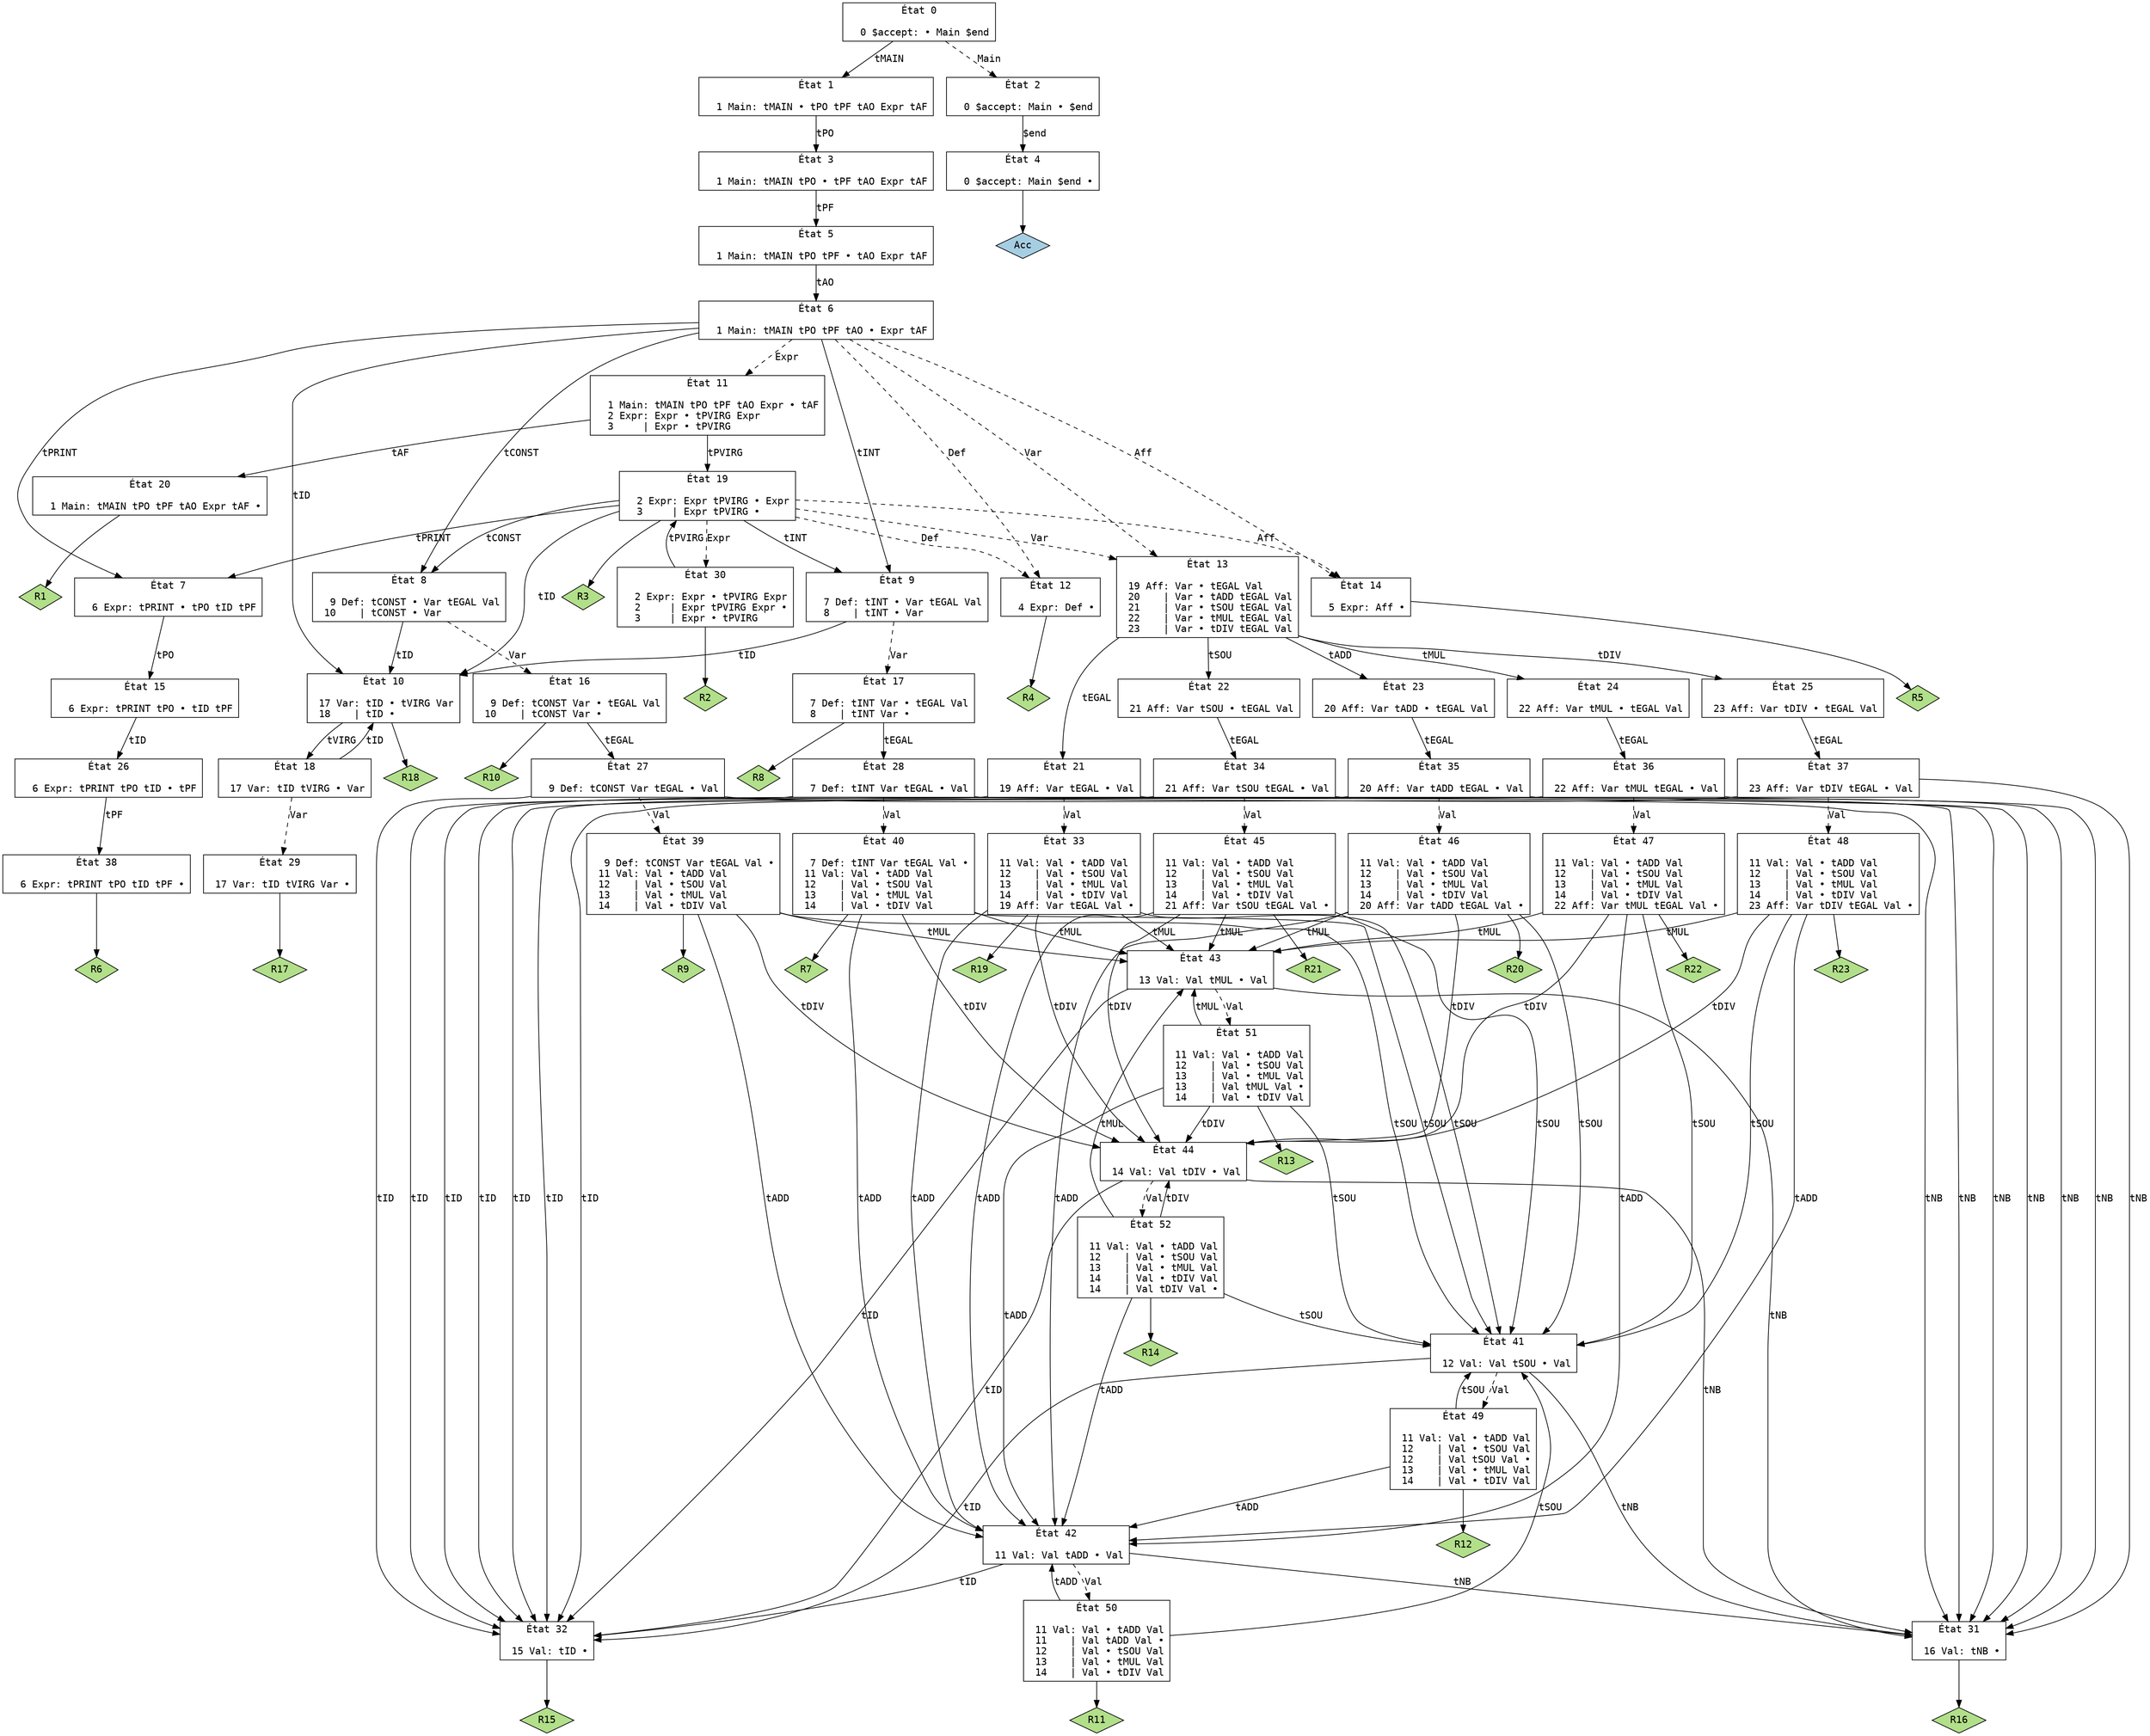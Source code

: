 // Produit par GNU Bison 3.8.2.
// Rapporter les bugs à <bug-bison@gnu.org>.
// Page d'accueil: <https://www.gnu.org/software/bison/>.

digraph "syntax.y"
{
  node [fontname = courier, shape = box, colorscheme = paired6]
  edge [fontname = courier]

  0 [label="État 0\n\l  0 $accept: • Main $end\l"]
  0 -> 1 [style=solid label="tMAIN"]
  0 -> 2 [style=dashed label="Main"]
  1 [label="État 1\n\l  1 Main: tMAIN • tPO tPF tAO Expr tAF\l"]
  1 -> 3 [style=solid label="tPO"]
  2 [label="État 2\n\l  0 $accept: Main • $end\l"]
  2 -> 4 [style=solid label="$end"]
  3 [label="État 3\n\l  1 Main: tMAIN tPO • tPF tAO Expr tAF\l"]
  3 -> 5 [style=solid label="tPF"]
  4 [label="État 4\n\l  0 $accept: Main $end •\l"]
  4 -> "4R0" [style=solid]
 "4R0" [label="Acc", fillcolor=1, shape=diamond, style=filled]
  5 [label="État 5\n\l  1 Main: tMAIN tPO tPF • tAO Expr tAF\l"]
  5 -> 6 [style=solid label="tAO"]
  6 [label="État 6\n\l  1 Main: tMAIN tPO tPF tAO • Expr tAF\l"]
  6 -> 7 [style=solid label="tPRINT"]
  6 -> 8 [style=solid label="tCONST"]
  6 -> 9 [style=solid label="tINT"]
  6 -> 10 [style=solid label="tID"]
  6 -> 11 [style=dashed label="Expr"]
  6 -> 12 [style=dashed label="Def"]
  6 -> 13 [style=dashed label="Var"]
  6 -> 14 [style=dashed label="Aff"]
  7 [label="État 7\n\l  6 Expr: tPRINT • tPO tID tPF\l"]
  7 -> 15 [style=solid label="tPO"]
  8 [label="État 8\n\l  9 Def: tCONST • Var tEGAL Val\l 10    | tCONST • Var\l"]
  8 -> 10 [style=solid label="tID"]
  8 -> 16 [style=dashed label="Var"]
  9 [label="État 9\n\l  7 Def: tINT • Var tEGAL Val\l  8    | tINT • Var\l"]
  9 -> 10 [style=solid label="tID"]
  9 -> 17 [style=dashed label="Var"]
  10 [label="État 10\n\l 17 Var: tID • tVIRG Var\l 18    | tID •\l"]
  10 -> 18 [style=solid label="tVIRG"]
  10 -> "10R18" [style=solid]
 "10R18" [label="R18", fillcolor=3, shape=diamond, style=filled]
  11 [label="État 11\n\l  1 Main: tMAIN tPO tPF tAO Expr • tAF\l  2 Expr: Expr • tPVIRG Expr\l  3     | Expr • tPVIRG\l"]
  11 -> 19 [style=solid label="tPVIRG"]
  11 -> 20 [style=solid label="tAF"]
  12 [label="État 12\n\l  4 Expr: Def •\l"]
  12 -> "12R4" [style=solid]
 "12R4" [label="R4", fillcolor=3, shape=diamond, style=filled]
  13 [label="État 13\n\l 19 Aff: Var • tEGAL Val\l 20    | Var • tADD tEGAL Val\l 21    | Var • tSOU tEGAL Val\l 22    | Var • tMUL tEGAL Val\l 23    | Var • tDIV tEGAL Val\l"]
  13 -> 21 [style=solid label="tEGAL"]
  13 -> 22 [style=solid label="tSOU"]
  13 -> 23 [style=solid label="tADD"]
  13 -> 24 [style=solid label="tMUL"]
  13 -> 25 [style=solid label="tDIV"]
  14 [label="État 14\n\l  5 Expr: Aff •\l"]
  14 -> "14R5" [style=solid]
 "14R5" [label="R5", fillcolor=3, shape=diamond, style=filled]
  15 [label="État 15\n\l  6 Expr: tPRINT tPO • tID tPF\l"]
  15 -> 26 [style=solid label="tID"]
  16 [label="État 16\n\l  9 Def: tCONST Var • tEGAL Val\l 10    | tCONST Var •\l"]
  16 -> 27 [style=solid label="tEGAL"]
  16 -> "16R10" [style=solid]
 "16R10" [label="R10", fillcolor=3, shape=diamond, style=filled]
  17 [label="État 17\n\l  7 Def: tINT Var • tEGAL Val\l  8    | tINT Var •\l"]
  17 -> 28 [style=solid label="tEGAL"]
  17 -> "17R8" [style=solid]
 "17R8" [label="R8", fillcolor=3, shape=diamond, style=filled]
  18 [label="État 18\n\l 17 Var: tID tVIRG • Var\l"]
  18 -> 10 [style=solid label="tID"]
  18 -> 29 [style=dashed label="Var"]
  19 [label="État 19\n\l  2 Expr: Expr tPVIRG • Expr\l  3     | Expr tPVIRG •\l"]
  19 -> 7 [style=solid label="tPRINT"]
  19 -> 8 [style=solid label="tCONST"]
  19 -> 9 [style=solid label="tINT"]
  19 -> 10 [style=solid label="tID"]
  19 -> 30 [style=dashed label="Expr"]
  19 -> 12 [style=dashed label="Def"]
  19 -> 13 [style=dashed label="Var"]
  19 -> 14 [style=dashed label="Aff"]
  19 -> "19R3" [style=solid]
 "19R3" [label="R3", fillcolor=3, shape=diamond, style=filled]
  20 [label="État 20\n\l  1 Main: tMAIN tPO tPF tAO Expr tAF •\l"]
  20 -> "20R1" [style=solid]
 "20R1" [label="R1", fillcolor=3, shape=diamond, style=filled]
  21 [label="État 21\n\l 19 Aff: Var tEGAL • Val\l"]
  21 -> 31 [style=solid label="tNB"]
  21 -> 32 [style=solid label="tID"]
  21 -> 33 [style=dashed label="Val"]
  22 [label="État 22\n\l 21 Aff: Var tSOU • tEGAL Val\l"]
  22 -> 34 [style=solid label="tEGAL"]
  23 [label="État 23\n\l 20 Aff: Var tADD • tEGAL Val\l"]
  23 -> 35 [style=solid label="tEGAL"]
  24 [label="État 24\n\l 22 Aff: Var tMUL • tEGAL Val\l"]
  24 -> 36 [style=solid label="tEGAL"]
  25 [label="État 25\n\l 23 Aff: Var tDIV • tEGAL Val\l"]
  25 -> 37 [style=solid label="tEGAL"]
  26 [label="État 26\n\l  6 Expr: tPRINT tPO tID • tPF\l"]
  26 -> 38 [style=solid label="tPF"]
  27 [label="État 27\n\l  9 Def: tCONST Var tEGAL • Val\l"]
  27 -> 31 [style=solid label="tNB"]
  27 -> 32 [style=solid label="tID"]
  27 -> 39 [style=dashed label="Val"]
  28 [label="État 28\n\l  7 Def: tINT Var tEGAL • Val\l"]
  28 -> 31 [style=solid label="tNB"]
  28 -> 32 [style=solid label="tID"]
  28 -> 40 [style=dashed label="Val"]
  29 [label="État 29\n\l 17 Var: tID tVIRG Var •\l"]
  29 -> "29R17" [style=solid]
 "29R17" [label="R17", fillcolor=3, shape=diamond, style=filled]
  30 [label="État 30\n\l  2 Expr: Expr • tPVIRG Expr\l  2     | Expr tPVIRG Expr •\l  3     | Expr • tPVIRG\l"]
  30 -> 19 [style=solid label="tPVIRG"]
  30 -> "30R2" [style=solid]
 "30R2" [label="R2", fillcolor=3, shape=diamond, style=filled]
  31 [label="État 31\n\l 16 Val: tNB •\l"]
  31 -> "31R16" [style=solid]
 "31R16" [label="R16", fillcolor=3, shape=diamond, style=filled]
  32 [label="État 32\n\l 15 Val: tID •\l"]
  32 -> "32R15" [style=solid]
 "32R15" [label="R15", fillcolor=3, shape=diamond, style=filled]
  33 [label="État 33\n\l 11 Val: Val • tADD Val\l 12    | Val • tSOU Val\l 13    | Val • tMUL Val\l 14    | Val • tDIV Val\l 19 Aff: Var tEGAL Val •\l"]
  33 -> 41 [style=solid label="tSOU"]
  33 -> 42 [style=solid label="tADD"]
  33 -> 43 [style=solid label="tMUL"]
  33 -> 44 [style=solid label="tDIV"]
  33 -> "33R19" [style=solid]
 "33R19" [label="R19", fillcolor=3, shape=diamond, style=filled]
  34 [label="État 34\n\l 21 Aff: Var tSOU tEGAL • Val\l"]
  34 -> 31 [style=solid label="tNB"]
  34 -> 32 [style=solid label="tID"]
  34 -> 45 [style=dashed label="Val"]
  35 [label="État 35\n\l 20 Aff: Var tADD tEGAL • Val\l"]
  35 -> 31 [style=solid label="tNB"]
  35 -> 32 [style=solid label="tID"]
  35 -> 46 [style=dashed label="Val"]
  36 [label="État 36\n\l 22 Aff: Var tMUL tEGAL • Val\l"]
  36 -> 31 [style=solid label="tNB"]
  36 -> 32 [style=solid label="tID"]
  36 -> 47 [style=dashed label="Val"]
  37 [label="État 37\n\l 23 Aff: Var tDIV tEGAL • Val\l"]
  37 -> 31 [style=solid label="tNB"]
  37 -> 32 [style=solid label="tID"]
  37 -> 48 [style=dashed label="Val"]
  38 [label="État 38\n\l  6 Expr: tPRINT tPO tID tPF •\l"]
  38 -> "38R6" [style=solid]
 "38R6" [label="R6", fillcolor=3, shape=diamond, style=filled]
  39 [label="État 39\n\l  9 Def: tCONST Var tEGAL Val •\l 11 Val: Val • tADD Val\l 12    | Val • tSOU Val\l 13    | Val • tMUL Val\l 14    | Val • tDIV Val\l"]
  39 -> 41 [style=solid label="tSOU"]
  39 -> 42 [style=solid label="tADD"]
  39 -> 43 [style=solid label="tMUL"]
  39 -> 44 [style=solid label="tDIV"]
  39 -> "39R9" [style=solid]
 "39R9" [label="R9", fillcolor=3, shape=diamond, style=filled]
  40 [label="État 40\n\l  7 Def: tINT Var tEGAL Val •\l 11 Val: Val • tADD Val\l 12    | Val • tSOU Val\l 13    | Val • tMUL Val\l 14    | Val • tDIV Val\l"]
  40 -> 41 [style=solid label="tSOU"]
  40 -> 42 [style=solid label="tADD"]
  40 -> 43 [style=solid label="tMUL"]
  40 -> 44 [style=solid label="tDIV"]
  40 -> "40R7" [style=solid]
 "40R7" [label="R7", fillcolor=3, shape=diamond, style=filled]
  41 [label="État 41\n\l 12 Val: Val tSOU • Val\l"]
  41 -> 31 [style=solid label="tNB"]
  41 -> 32 [style=solid label="tID"]
  41 -> 49 [style=dashed label="Val"]
  42 [label="État 42\n\l 11 Val: Val tADD • Val\l"]
  42 -> 31 [style=solid label="tNB"]
  42 -> 32 [style=solid label="tID"]
  42 -> 50 [style=dashed label="Val"]
  43 [label="État 43\n\l 13 Val: Val tMUL • Val\l"]
  43 -> 31 [style=solid label="tNB"]
  43 -> 32 [style=solid label="tID"]
  43 -> 51 [style=dashed label="Val"]
  44 [label="État 44\n\l 14 Val: Val tDIV • Val\l"]
  44 -> 31 [style=solid label="tNB"]
  44 -> 32 [style=solid label="tID"]
  44 -> 52 [style=dashed label="Val"]
  45 [label="État 45\n\l 11 Val: Val • tADD Val\l 12    | Val • tSOU Val\l 13    | Val • tMUL Val\l 14    | Val • tDIV Val\l 21 Aff: Var tSOU tEGAL Val •\l"]
  45 -> 41 [style=solid label="tSOU"]
  45 -> 42 [style=solid label="tADD"]
  45 -> 43 [style=solid label="tMUL"]
  45 -> 44 [style=solid label="tDIV"]
  45 -> "45R21" [style=solid]
 "45R21" [label="R21", fillcolor=3, shape=diamond, style=filled]
  46 [label="État 46\n\l 11 Val: Val • tADD Val\l 12    | Val • tSOU Val\l 13    | Val • tMUL Val\l 14    | Val • tDIV Val\l 20 Aff: Var tADD tEGAL Val •\l"]
  46 -> 41 [style=solid label="tSOU"]
  46 -> 42 [style=solid label="tADD"]
  46 -> 43 [style=solid label="tMUL"]
  46 -> 44 [style=solid label="tDIV"]
  46 -> "46R20" [style=solid]
 "46R20" [label="R20", fillcolor=3, shape=diamond, style=filled]
  47 [label="État 47\n\l 11 Val: Val • tADD Val\l 12    | Val • tSOU Val\l 13    | Val • tMUL Val\l 14    | Val • tDIV Val\l 22 Aff: Var tMUL tEGAL Val •\l"]
  47 -> 41 [style=solid label="tSOU"]
  47 -> 42 [style=solid label="tADD"]
  47 -> 43 [style=solid label="tMUL"]
  47 -> 44 [style=solid label="tDIV"]
  47 -> "47R22" [style=solid]
 "47R22" [label="R22", fillcolor=3, shape=diamond, style=filled]
  48 [label="État 48\n\l 11 Val: Val • tADD Val\l 12    | Val • tSOU Val\l 13    | Val • tMUL Val\l 14    | Val • tDIV Val\l 23 Aff: Var tDIV tEGAL Val •\l"]
  48 -> 41 [style=solid label="tSOU"]
  48 -> 42 [style=solid label="tADD"]
  48 -> 43 [style=solid label="tMUL"]
  48 -> 44 [style=solid label="tDIV"]
  48 -> "48R23" [style=solid]
 "48R23" [label="R23", fillcolor=3, shape=diamond, style=filled]
  49 [label="État 49\n\l 11 Val: Val • tADD Val\l 12    | Val • tSOU Val\l 12    | Val tSOU Val •\l 13    | Val • tMUL Val\l 14    | Val • tDIV Val\l"]
  49 -> 41 [style=solid label="tSOU"]
  49 -> 42 [style=solid label="tADD"]
  49 -> "49R12" [style=solid]
 "49R12" [label="R12", fillcolor=3, shape=diamond, style=filled]
  50 [label="État 50\n\l 11 Val: Val • tADD Val\l 11    | Val tADD Val •\l 12    | Val • tSOU Val\l 13    | Val • tMUL Val\l 14    | Val • tDIV Val\l"]
  50 -> 41 [style=solid label="tSOU"]
  50 -> 42 [style=solid label="tADD"]
  50 -> "50R11" [style=solid]
 "50R11" [label="R11", fillcolor=3, shape=diamond, style=filled]
  51 [label="État 51\n\l 11 Val: Val • tADD Val\l 12    | Val • tSOU Val\l 13    | Val • tMUL Val\l 13    | Val tMUL Val •\l 14    | Val • tDIV Val\l"]
  51 -> 41 [style=solid label="tSOU"]
  51 -> 42 [style=solid label="tADD"]
  51 -> 43 [style=solid label="tMUL"]
  51 -> 44 [style=solid label="tDIV"]
  51 -> "51R13" [style=solid]
 "51R13" [label="R13", fillcolor=3, shape=diamond, style=filled]
  52 [label="État 52\n\l 11 Val: Val • tADD Val\l 12    | Val • tSOU Val\l 13    | Val • tMUL Val\l 14    | Val • tDIV Val\l 14    | Val tDIV Val •\l"]
  52 -> 41 [style=solid label="tSOU"]
  52 -> 42 [style=solid label="tADD"]
  52 -> 43 [style=solid label="tMUL"]
  52 -> 44 [style=solid label="tDIV"]
  52 -> "52R14" [style=solid]
 "52R14" [label="R14", fillcolor=3, shape=diamond, style=filled]
}

